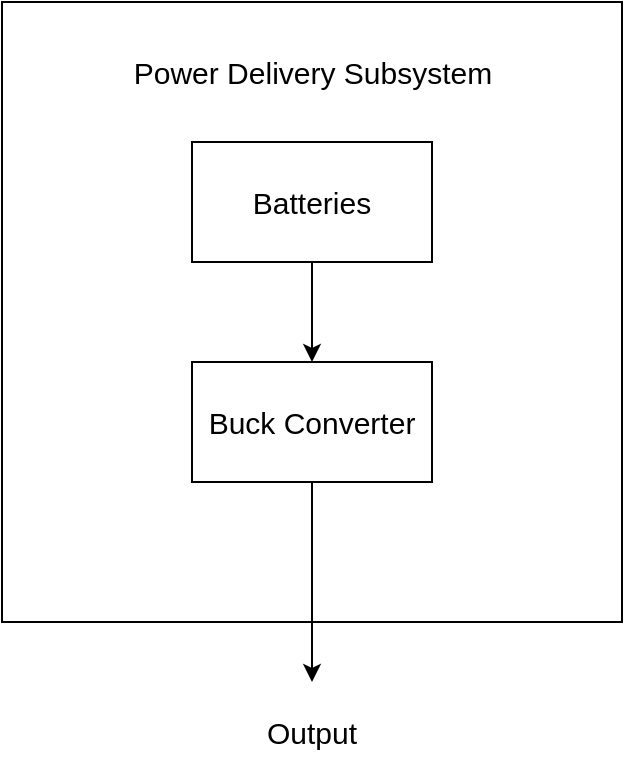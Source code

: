 <mxfile version="15.8.6" type="device"><diagram id="QyTZXOyzQEi6su2Mxj8z" name="Page-1"><mxGraphModel dx="1038" dy="579" grid="1" gridSize="10" guides="1" tooltips="1" connect="1" arrows="1" fold="1" page="1" pageScale="1" pageWidth="850" pageHeight="1100" math="0" shadow="0"><root><mxCell id="0"/><mxCell id="1" parent="0"/><mxCell id="G-pdIR6rGai7CE8eIJ_L-1" value="" style="whiteSpace=wrap;html=1;aspect=fixed;" vertex="1" parent="1"><mxGeometry x="230" y="140" width="310" height="310" as="geometry"/></mxCell><mxCell id="G-pdIR6rGai7CE8eIJ_L-9" style="edgeStyle=orthogonalEdgeStyle;rounded=0;orthogonalLoop=1;jettySize=auto;html=1;entryX=0.5;entryY=0;entryDx=0;entryDy=0;fontSize=15;" edge="1" parent="1" source="G-pdIR6rGai7CE8eIJ_L-2" target="G-pdIR6rGai7CE8eIJ_L-3"><mxGeometry relative="1" as="geometry"/></mxCell><mxCell id="G-pdIR6rGai7CE8eIJ_L-2" value="" style="rounded=0;whiteSpace=wrap;html=1;" vertex="1" parent="1"><mxGeometry x="325" y="210" width="120" height="60" as="geometry"/></mxCell><mxCell id="G-pdIR6rGai7CE8eIJ_L-10" style="edgeStyle=orthogonalEdgeStyle;rounded=0;orthogonalLoop=1;jettySize=auto;html=1;exitX=0.5;exitY=1;exitDx=0;exitDy=0;fontSize=15;" edge="1" parent="1" source="G-pdIR6rGai7CE8eIJ_L-3"><mxGeometry relative="1" as="geometry"><mxPoint x="385" y="480" as="targetPoint"/></mxGeometry></mxCell><mxCell id="G-pdIR6rGai7CE8eIJ_L-3" value="&lt;font style=&quot;font-size: 15px&quot;&gt;Buck Converter&lt;/font&gt;" style="rounded=0;whiteSpace=wrap;html=1;" vertex="1" parent="1"><mxGeometry x="325" y="320" width="120" height="60" as="geometry"/></mxCell><mxCell id="G-pdIR6rGai7CE8eIJ_L-4" value="&lt;font style=&quot;font-size: 15px&quot;&gt;Power Delivery Subsystem&lt;/font&gt;" style="text;html=1;strokeColor=none;fillColor=none;align=center;verticalAlign=middle;whiteSpace=wrap;rounded=0;" vertex="1" parent="1"><mxGeometry x="260.63" y="150" width="248.75" height="50" as="geometry"/></mxCell><mxCell id="G-pdIR6rGai7CE8eIJ_L-5" value="Batteries" style="text;html=1;strokeColor=none;fillColor=none;align=center;verticalAlign=middle;whiteSpace=wrap;rounded=0;fontSize=15;" vertex="1" parent="1"><mxGeometry x="355" y="225" width="60" height="30" as="geometry"/></mxCell><mxCell id="G-pdIR6rGai7CE8eIJ_L-12" value="Output" style="text;html=1;strokeColor=none;fillColor=none;align=center;verticalAlign=middle;whiteSpace=wrap;rounded=0;fontSize=15;" vertex="1" parent="1"><mxGeometry x="355" y="490" width="60" height="30" as="geometry"/></mxCell></root></mxGraphModel></diagram></mxfile>